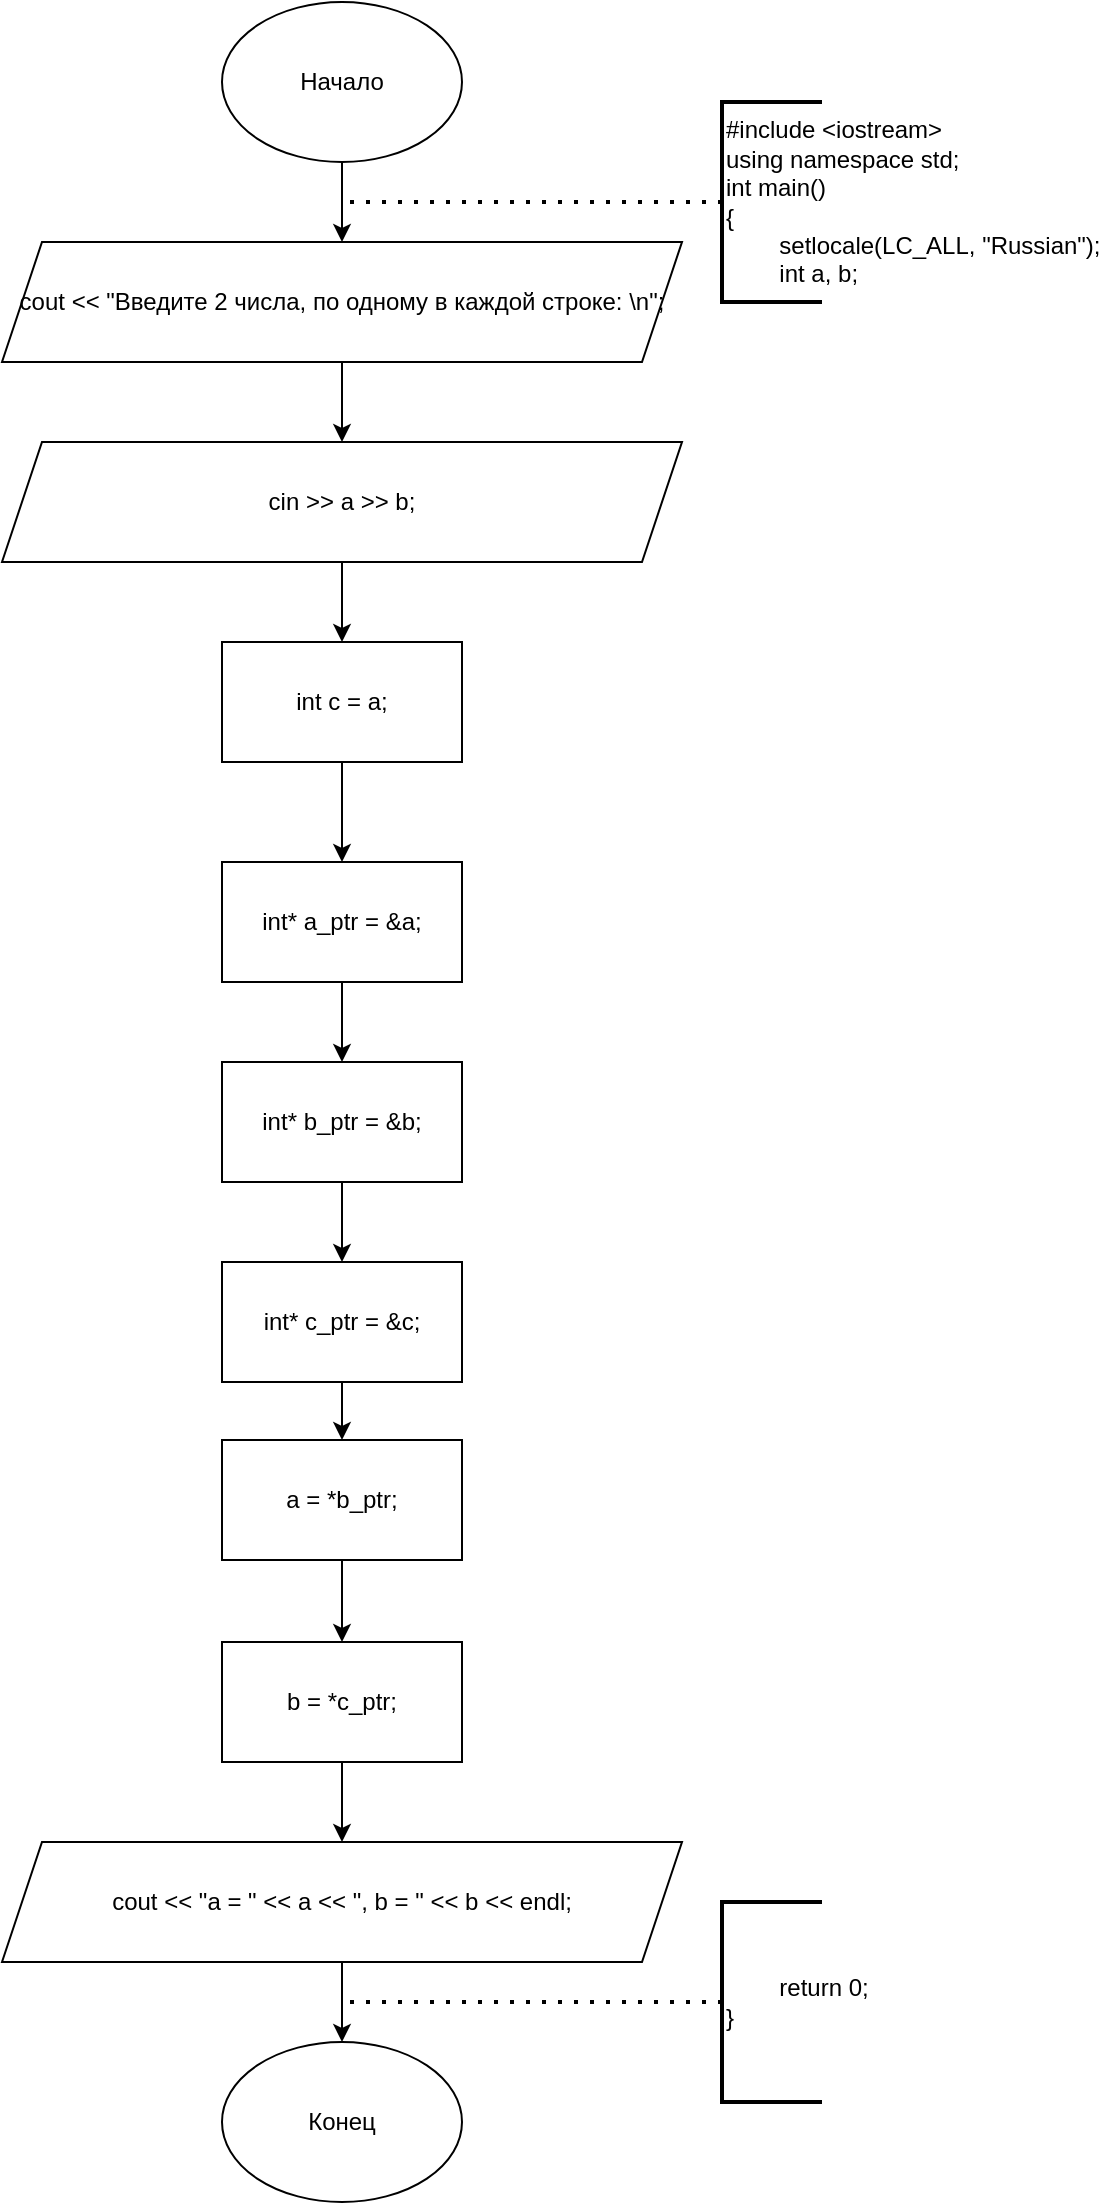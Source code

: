 <mxfile version="24.7.17">
  <diagram name="Страница — 1" id="d8nzEJ2zcpGzdaxowSs1">
    <mxGraphModel dx="472" dy="835" grid="1" gridSize="10" guides="1" tooltips="1" connect="1" arrows="1" fold="1" page="1" pageScale="1" pageWidth="827" pageHeight="1169" math="0" shadow="0">
      <root>
        <mxCell id="0" />
        <mxCell id="1" parent="0" />
        <mxCell id="sRFXAXGEAmHEGnhNBkIj-4" style="edgeStyle=orthogonalEdgeStyle;rounded=0;orthogonalLoop=1;jettySize=auto;html=1;exitX=0.5;exitY=1;exitDx=0;exitDy=0;entryX=0.5;entryY=0;entryDx=0;entryDy=0;" edge="1" parent="1" source="sRFXAXGEAmHEGnhNBkIj-1" target="sRFXAXGEAmHEGnhNBkIj-2">
          <mxGeometry relative="1" as="geometry" />
        </mxCell>
        <mxCell id="sRFXAXGEAmHEGnhNBkIj-1" value="Начало" style="ellipse;whiteSpace=wrap;html=1;" vertex="1" parent="1">
          <mxGeometry x="190" y="390" width="120" height="80" as="geometry" />
        </mxCell>
        <mxCell id="sRFXAXGEAmHEGnhNBkIj-9" style="edgeStyle=orthogonalEdgeStyle;rounded=0;orthogonalLoop=1;jettySize=auto;html=1;exitX=0.5;exitY=1;exitDx=0;exitDy=0;entryX=0.5;entryY=0;entryDx=0;entryDy=0;" edge="1" parent="1" source="sRFXAXGEAmHEGnhNBkIj-2" target="sRFXAXGEAmHEGnhNBkIj-6">
          <mxGeometry relative="1" as="geometry" />
        </mxCell>
        <mxCell id="sRFXAXGEAmHEGnhNBkIj-2" value="&lt;div&gt;cout &amp;lt;&amp;lt; &quot;Введите 2 числа, по одному в каждой строке: \n&quot;;&lt;/div&gt;" style="shape=parallelogram;perimeter=parallelogramPerimeter;whiteSpace=wrap;html=1;fixedSize=1;" vertex="1" parent="1">
          <mxGeometry x="80" y="510" width="340" height="60" as="geometry" />
        </mxCell>
        <mxCell id="sRFXAXGEAmHEGnhNBkIj-18" style="edgeStyle=orthogonalEdgeStyle;rounded=0;orthogonalLoop=1;jettySize=auto;html=1;exitX=0.5;exitY=1;exitDx=0;exitDy=0;entryX=0.5;entryY=0;entryDx=0;entryDy=0;" edge="1" parent="1" source="sRFXAXGEAmHEGnhNBkIj-6" target="sRFXAXGEAmHEGnhNBkIj-10">
          <mxGeometry relative="1" as="geometry" />
        </mxCell>
        <mxCell id="sRFXAXGEAmHEGnhNBkIj-6" value="&lt;div&gt;cin &amp;gt;&amp;gt; a &amp;gt;&amp;gt; b;&lt;/div&gt;" style="shape=parallelogram;perimeter=parallelogramPerimeter;whiteSpace=wrap;html=1;fixedSize=1;" vertex="1" parent="1">
          <mxGeometry x="80" y="610" width="340" height="60" as="geometry" />
        </mxCell>
        <mxCell id="sRFXAXGEAmHEGnhNBkIj-7" value="" style="endArrow=none;dashed=1;html=1;dashPattern=1 3;strokeWidth=2;rounded=0;" edge="1" parent="1">
          <mxGeometry width="50" height="50" relative="1" as="geometry">
            <mxPoint x="440" y="490" as="sourcePoint" />
            <mxPoint x="250" y="490" as="targetPoint" />
          </mxGeometry>
        </mxCell>
        <mxCell id="sRFXAXGEAmHEGnhNBkIj-8" value="&lt;div&gt;#include &amp;lt;iostream&amp;gt;&lt;/div&gt;&lt;div&gt;using namespace std;&lt;/div&gt;&lt;div&gt;int main()&lt;/div&gt;&lt;div&gt;{&lt;/div&gt;&lt;div&gt;&lt;span style=&quot;white-space-collapse: collapse;&quot;&gt;&lt;span style=&quot;white-space-collapse: preserve;&quot;&gt;&#x9;&lt;/span&gt;setlocale(LC_ALL, &quot;Russian&quot;);&lt;/span&gt;&lt;/div&gt;&lt;div&gt;&lt;span style=&quot;white-space-collapse: collapse;&quot;&gt;&lt;span style=&quot;white-space-collapse: preserve;&quot;&gt;&#x9;&lt;/span&gt;int a, b;&lt;/span&gt;&lt;/div&gt;" style="strokeWidth=2;html=1;shape=mxgraph.flowchart.annotation_1;align=left;pointerEvents=1;" vertex="1" parent="1">
          <mxGeometry x="440" y="440" width="50" height="100" as="geometry" />
        </mxCell>
        <mxCell id="sRFXAXGEAmHEGnhNBkIj-19" style="edgeStyle=orthogonalEdgeStyle;rounded=0;orthogonalLoop=1;jettySize=auto;html=1;exitX=0.5;exitY=1;exitDx=0;exitDy=0;" edge="1" parent="1" source="sRFXAXGEAmHEGnhNBkIj-10" target="sRFXAXGEAmHEGnhNBkIj-11">
          <mxGeometry relative="1" as="geometry" />
        </mxCell>
        <mxCell id="sRFXAXGEAmHEGnhNBkIj-10" value="int c = a;" style="rounded=0;whiteSpace=wrap;html=1;" vertex="1" parent="1">
          <mxGeometry x="190" y="710" width="120" height="60" as="geometry" />
        </mxCell>
        <mxCell id="sRFXAXGEAmHEGnhNBkIj-20" style="edgeStyle=orthogonalEdgeStyle;rounded=0;orthogonalLoop=1;jettySize=auto;html=1;exitX=0.5;exitY=1;exitDx=0;exitDy=0;entryX=0.5;entryY=0;entryDx=0;entryDy=0;" edge="1" parent="1" source="sRFXAXGEAmHEGnhNBkIj-11" target="sRFXAXGEAmHEGnhNBkIj-12">
          <mxGeometry relative="1" as="geometry" />
        </mxCell>
        <mxCell id="sRFXAXGEAmHEGnhNBkIj-11" value="int* a_ptr = &amp;amp;a;" style="rounded=0;whiteSpace=wrap;html=1;" vertex="1" parent="1">
          <mxGeometry x="190" y="820" width="120" height="60" as="geometry" />
        </mxCell>
        <mxCell id="sRFXAXGEAmHEGnhNBkIj-21" style="edgeStyle=orthogonalEdgeStyle;rounded=0;orthogonalLoop=1;jettySize=auto;html=1;exitX=0.5;exitY=1;exitDx=0;exitDy=0;entryX=0.5;entryY=0;entryDx=0;entryDy=0;" edge="1" parent="1" source="sRFXAXGEAmHEGnhNBkIj-12" target="sRFXAXGEAmHEGnhNBkIj-13">
          <mxGeometry relative="1" as="geometry" />
        </mxCell>
        <mxCell id="sRFXAXGEAmHEGnhNBkIj-12" value="int* b_ptr = &amp;amp;b;" style="rounded=0;whiteSpace=wrap;html=1;" vertex="1" parent="1">
          <mxGeometry x="190" y="920" width="120" height="60" as="geometry" />
        </mxCell>
        <mxCell id="sRFXAXGEAmHEGnhNBkIj-22" style="edgeStyle=orthogonalEdgeStyle;rounded=0;orthogonalLoop=1;jettySize=auto;html=1;exitX=0.5;exitY=1;exitDx=0;exitDy=0;entryX=0.5;entryY=0;entryDx=0;entryDy=0;" edge="1" parent="1" source="sRFXAXGEAmHEGnhNBkIj-13" target="sRFXAXGEAmHEGnhNBkIj-14">
          <mxGeometry relative="1" as="geometry" />
        </mxCell>
        <mxCell id="sRFXAXGEAmHEGnhNBkIj-13" value="int* c_ptr = &amp;amp;c;" style="rounded=0;whiteSpace=wrap;html=1;" vertex="1" parent="1">
          <mxGeometry x="190" y="1020" width="120" height="60" as="geometry" />
        </mxCell>
        <mxCell id="sRFXAXGEAmHEGnhNBkIj-23" style="edgeStyle=orthogonalEdgeStyle;rounded=0;orthogonalLoop=1;jettySize=auto;html=1;exitX=0.5;exitY=1;exitDx=0;exitDy=0;entryX=0.5;entryY=0;entryDx=0;entryDy=0;" edge="1" parent="1" source="sRFXAXGEAmHEGnhNBkIj-14" target="sRFXAXGEAmHEGnhNBkIj-15">
          <mxGeometry relative="1" as="geometry" />
        </mxCell>
        <mxCell id="sRFXAXGEAmHEGnhNBkIj-14" value="a = *b_ptr;" style="rounded=0;whiteSpace=wrap;html=1;" vertex="1" parent="1">
          <mxGeometry x="190" y="1109" width="120" height="60" as="geometry" />
        </mxCell>
        <mxCell id="sRFXAXGEAmHEGnhNBkIj-24" style="edgeStyle=orthogonalEdgeStyle;rounded=0;orthogonalLoop=1;jettySize=auto;html=1;exitX=0.5;exitY=1;exitDx=0;exitDy=0;entryX=0.5;entryY=0;entryDx=0;entryDy=0;" edge="1" parent="1" source="sRFXAXGEAmHEGnhNBkIj-15" target="sRFXAXGEAmHEGnhNBkIj-16">
          <mxGeometry relative="1" as="geometry" />
        </mxCell>
        <mxCell id="sRFXAXGEAmHEGnhNBkIj-15" value="b = *c_ptr;" style="rounded=0;whiteSpace=wrap;html=1;" vertex="1" parent="1">
          <mxGeometry x="190" y="1210" width="120" height="60" as="geometry" />
        </mxCell>
        <mxCell id="sRFXAXGEAmHEGnhNBkIj-25" style="edgeStyle=orthogonalEdgeStyle;rounded=0;orthogonalLoop=1;jettySize=auto;html=1;exitX=0.5;exitY=1;exitDx=0;exitDy=0;entryX=0.5;entryY=0;entryDx=0;entryDy=0;" edge="1" parent="1" source="sRFXAXGEAmHEGnhNBkIj-16" target="sRFXAXGEAmHEGnhNBkIj-17">
          <mxGeometry relative="1" as="geometry" />
        </mxCell>
        <mxCell id="sRFXAXGEAmHEGnhNBkIj-16" value="&lt;div&gt;cout &amp;lt;&amp;lt; &quot;a = &quot; &amp;lt;&amp;lt; a &amp;lt;&amp;lt; &quot;, b = &quot; &amp;lt;&amp;lt; b &amp;lt;&amp;lt; endl;&lt;/div&gt;" style="shape=parallelogram;perimeter=parallelogramPerimeter;whiteSpace=wrap;html=1;fixedSize=1;" vertex="1" parent="1">
          <mxGeometry x="80" y="1310" width="340" height="60" as="geometry" />
        </mxCell>
        <mxCell id="sRFXAXGEAmHEGnhNBkIj-17" value="Конец" style="ellipse;whiteSpace=wrap;html=1;" vertex="1" parent="1">
          <mxGeometry x="190" y="1410" width="120" height="80" as="geometry" />
        </mxCell>
        <mxCell id="sRFXAXGEAmHEGnhNBkIj-26" value="" style="endArrow=none;dashed=1;html=1;dashPattern=1 3;strokeWidth=2;rounded=0;" edge="1" parent="1">
          <mxGeometry width="50" height="50" relative="1" as="geometry">
            <mxPoint x="440" y="1390" as="sourcePoint" />
            <mxPoint x="250" y="1390" as="targetPoint" />
          </mxGeometry>
        </mxCell>
        <mxCell id="sRFXAXGEAmHEGnhNBkIj-27" value="&lt;div&gt;&lt;span style=&quot;white-space-collapse: collapse;&quot;&gt;&lt;span style=&quot;white-space-collapse: preserve;&quot;&gt;&#x9;&lt;/span&gt;return 0;&lt;/span&gt;&lt;/div&gt;&lt;div&gt;}&lt;/div&gt;" style="strokeWidth=2;html=1;shape=mxgraph.flowchart.annotation_1;align=left;pointerEvents=1;" vertex="1" parent="1">
          <mxGeometry x="440" y="1340" width="50" height="100" as="geometry" />
        </mxCell>
      </root>
    </mxGraphModel>
  </diagram>
</mxfile>
